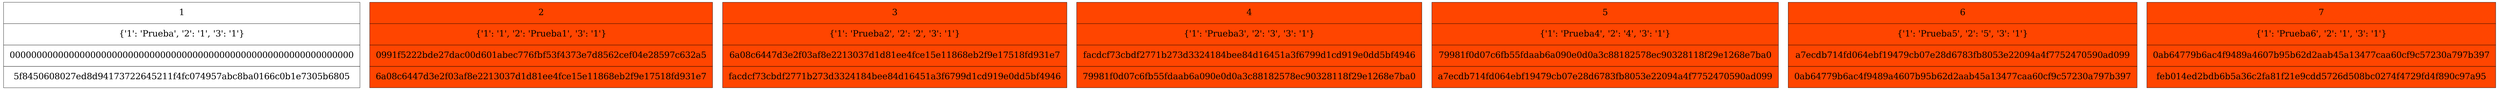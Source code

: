 digraph dibujo{
graph [ordering="out"];rankdir=TB;
node [shape = box];
Nodo0 [label = <<table BGCOLOR='white' cellspacing='0' cellpadding='20' border='0' cellborder='1'>
                <tr><td>1</td></tr><tr><td>{'1': 'Prueba', '2': '1', '3': '1'}</td></tr><tr><td>0000000000000000000000000000000000000000000000000000000000000000</td></tr><tr><td>5f8450608027ed8d94173722645211f4fc074957abc8ba0166c0b1e7305b6805</td></tr>        
            </table> >,  fontsize="30", shape = plaintext ];
Nodo1 [label = <<table BGCOLOR='orangered' cellspacing='0' cellpadding='20' border='0' cellborder='1'>
                <tr><td>2</td></tr><tr><td>{'1': '1', '2': 'Prueba1', '3': '1'}</td></tr><tr><td>0991f5222bde27dac00d601abec776fbf53f4373e7d8562cef04e28597c632a5</td></tr><tr><td>6a08c6447d3e2f03af8e2213037d1d81ee4fce15e11868eb2f9e17518fd931e7</td></tr>        
            </table> >,  fontsize="30", shape = plaintext ];
Nodo2 [label = <<table BGCOLOR='orangered' cellspacing='0' cellpadding='20' border='0' cellborder='1'>
                <tr><td>3</td></tr><tr><td>{'1': 'Prueba2', '2': '2', '3': '1'}</td></tr><tr><td>6a08c6447d3e2f03af8e2213037d1d81ee4fce15e11868eb2f9e17518fd931e7</td></tr><tr><td>facdcf73cbdf2771b273d3324184bee84d16451a3f6799d1cd919e0dd5bf4946</td></tr>        
            </table> >,  fontsize="30", shape = plaintext ];
Nodo3 [label = <<table BGCOLOR='orangered' cellspacing='0' cellpadding='20' border='0' cellborder='1'>
                <tr><td>4</td></tr><tr><td>{'1': 'Prueba3', '2': '3', '3': '1'}</td></tr><tr><td>facdcf73cbdf2771b273d3324184bee84d16451a3f6799d1cd919e0dd5bf4946</td></tr><tr><td>79981f0d07c6fb55fdaab6a090e0d0a3c88182578ec90328118f29e1268e7ba0</td></tr>        
            </table> >,  fontsize="30", shape = plaintext ];
Nodo4 [label = <<table BGCOLOR='orangered' cellspacing='0' cellpadding='20' border='0' cellborder='1'>
                <tr><td>5</td></tr><tr><td>{'1': 'Prueba4', '2': '4', '3': '1'}</td></tr><tr><td>79981f0d07c6fb55fdaab6a090e0d0a3c88182578ec90328118f29e1268e7ba0</td></tr><tr><td>a7ecdb714fd064ebf19479cb07e28d6783fb8053e22094a4f7752470590ad099</td></tr>        
            </table> >,  fontsize="30", shape = plaintext ];
Nodo5 [label = <<table BGCOLOR='orangered' cellspacing='0' cellpadding='20' border='0' cellborder='1'>
                <tr><td>6</td></tr><tr><td>{'1': 'Prueba5', '2': '5', '3': '1'}</td></tr><tr><td>a7ecdb714fd064ebf19479cb07e28d6783fb8053e22094a4f7752470590ad099</td></tr><tr><td>0ab64779b6ac4f9489a4607b95b62d2aab45a13477caa60cf9c57230a797b397</td></tr>        
            </table> >,  fontsize="30", shape = plaintext ];
Nodo6 [label = <<table BGCOLOR='orangered' cellspacing='0' cellpadding='20' border='0' cellborder='1'>
                <tr><td>7</td></tr><tr><td>{'1': 'Prueba6', '2': '1', '3': '1'}</td></tr><tr><td>0ab64779b6ac4f9489a4607b95b62d2aab45a13477caa60cf9c57230a797b397</td></tr><tr><td>feb014ed2bdb6b5a36c2fa81f21e9cdd5726d508bc0274f4729fd4f890c97a95</td></tr>        
            </table> >,  fontsize="30", shape = plaintext ];
}